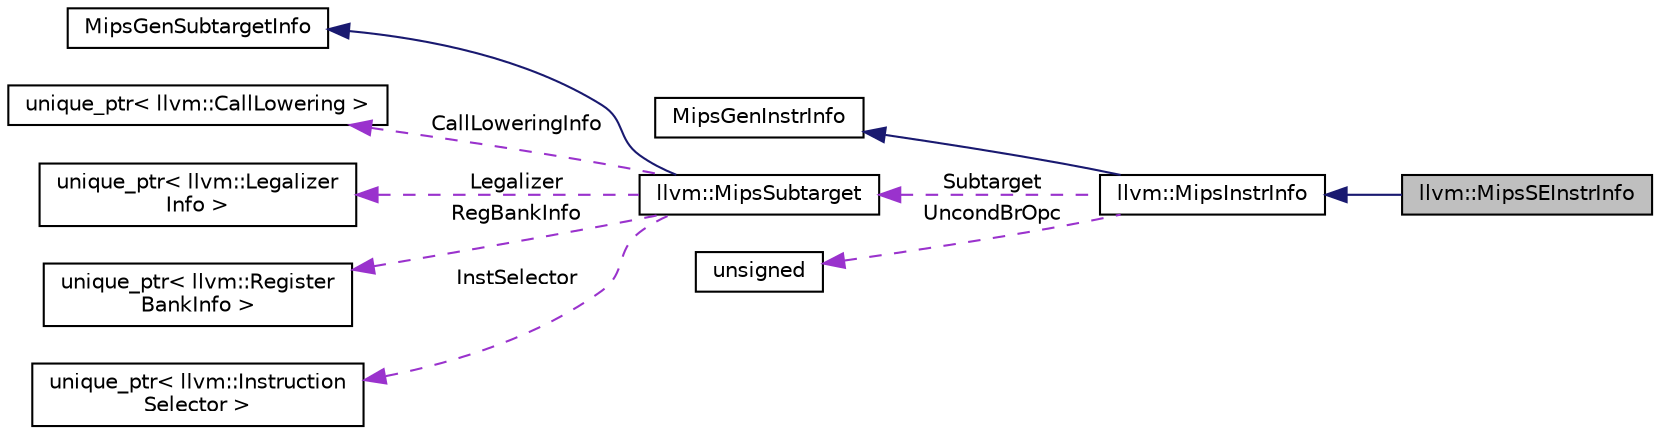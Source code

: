 digraph "llvm::MipsSEInstrInfo"
{
 // LATEX_PDF_SIZE
  bgcolor="transparent";
  edge [fontname="Helvetica",fontsize="10",labelfontname="Helvetica",labelfontsize="10"];
  node [fontname="Helvetica",fontsize="10",shape="box"];
  rankdir="LR";
  Node1 [label="llvm::MipsSEInstrInfo",height=0.2,width=0.4,color="black", fillcolor="grey75", style="filled", fontcolor="black",tooltip=" "];
  Node2 -> Node1 [dir="back",color="midnightblue",fontsize="10",style="solid",fontname="Helvetica"];
  Node2 [label="llvm::MipsInstrInfo",height=0.2,width=0.4,color="black",URL="$classllvm_1_1MipsInstrInfo.html",tooltip=" "];
  Node3 -> Node2 [dir="back",color="midnightblue",fontsize="10",style="solid",fontname="Helvetica"];
  Node3 [label="MipsGenInstrInfo",height=0.2,width=0.4,color="black",URL="$classMipsGenInstrInfo.html",tooltip=" "];
  Node4 -> Node2 [dir="back",color="darkorchid3",fontsize="10",style="dashed",label=" Subtarget" ,fontname="Helvetica"];
  Node4 [label="llvm::MipsSubtarget",height=0.2,width=0.4,color="black",URL="$classllvm_1_1MipsSubtarget.html",tooltip=" "];
  Node5 -> Node4 [dir="back",color="midnightblue",fontsize="10",style="solid",fontname="Helvetica"];
  Node5 [label="MipsGenSubtargetInfo",height=0.2,width=0.4,color="black",URL="$classMipsGenSubtargetInfo.html",tooltip=" "];
  Node6 -> Node4 [dir="back",color="darkorchid3",fontsize="10",style="dashed",label=" CallLoweringInfo" ,fontname="Helvetica"];
  Node6 [label="unique_ptr\< llvm::CallLowering \>",height=0.2,width=0.4,color="black",tooltip=" "];
  Node7 -> Node4 [dir="back",color="darkorchid3",fontsize="10",style="dashed",label=" Legalizer" ,fontname="Helvetica"];
  Node7 [label="unique_ptr\< llvm::Legalizer\lInfo \>",height=0.2,width=0.4,color="black",tooltip=" "];
  Node8 -> Node4 [dir="back",color="darkorchid3",fontsize="10",style="dashed",label=" RegBankInfo" ,fontname="Helvetica"];
  Node8 [label="unique_ptr\< llvm::Register\lBankInfo \>",height=0.2,width=0.4,color="black",tooltip=" "];
  Node9 -> Node4 [dir="back",color="darkorchid3",fontsize="10",style="dashed",label=" InstSelector" ,fontname="Helvetica"];
  Node9 [label="unique_ptr\< llvm::Instruction\lSelector \>",height=0.2,width=0.4,color="black",tooltip=" "];
  Node10 -> Node2 [dir="back",color="darkorchid3",fontsize="10",style="dashed",label=" UncondBrOpc" ,fontname="Helvetica"];
  Node10 [label="unsigned",height=0.2,width=0.4,color="black",URL="$classunsigned.html",tooltip=" "];
}
